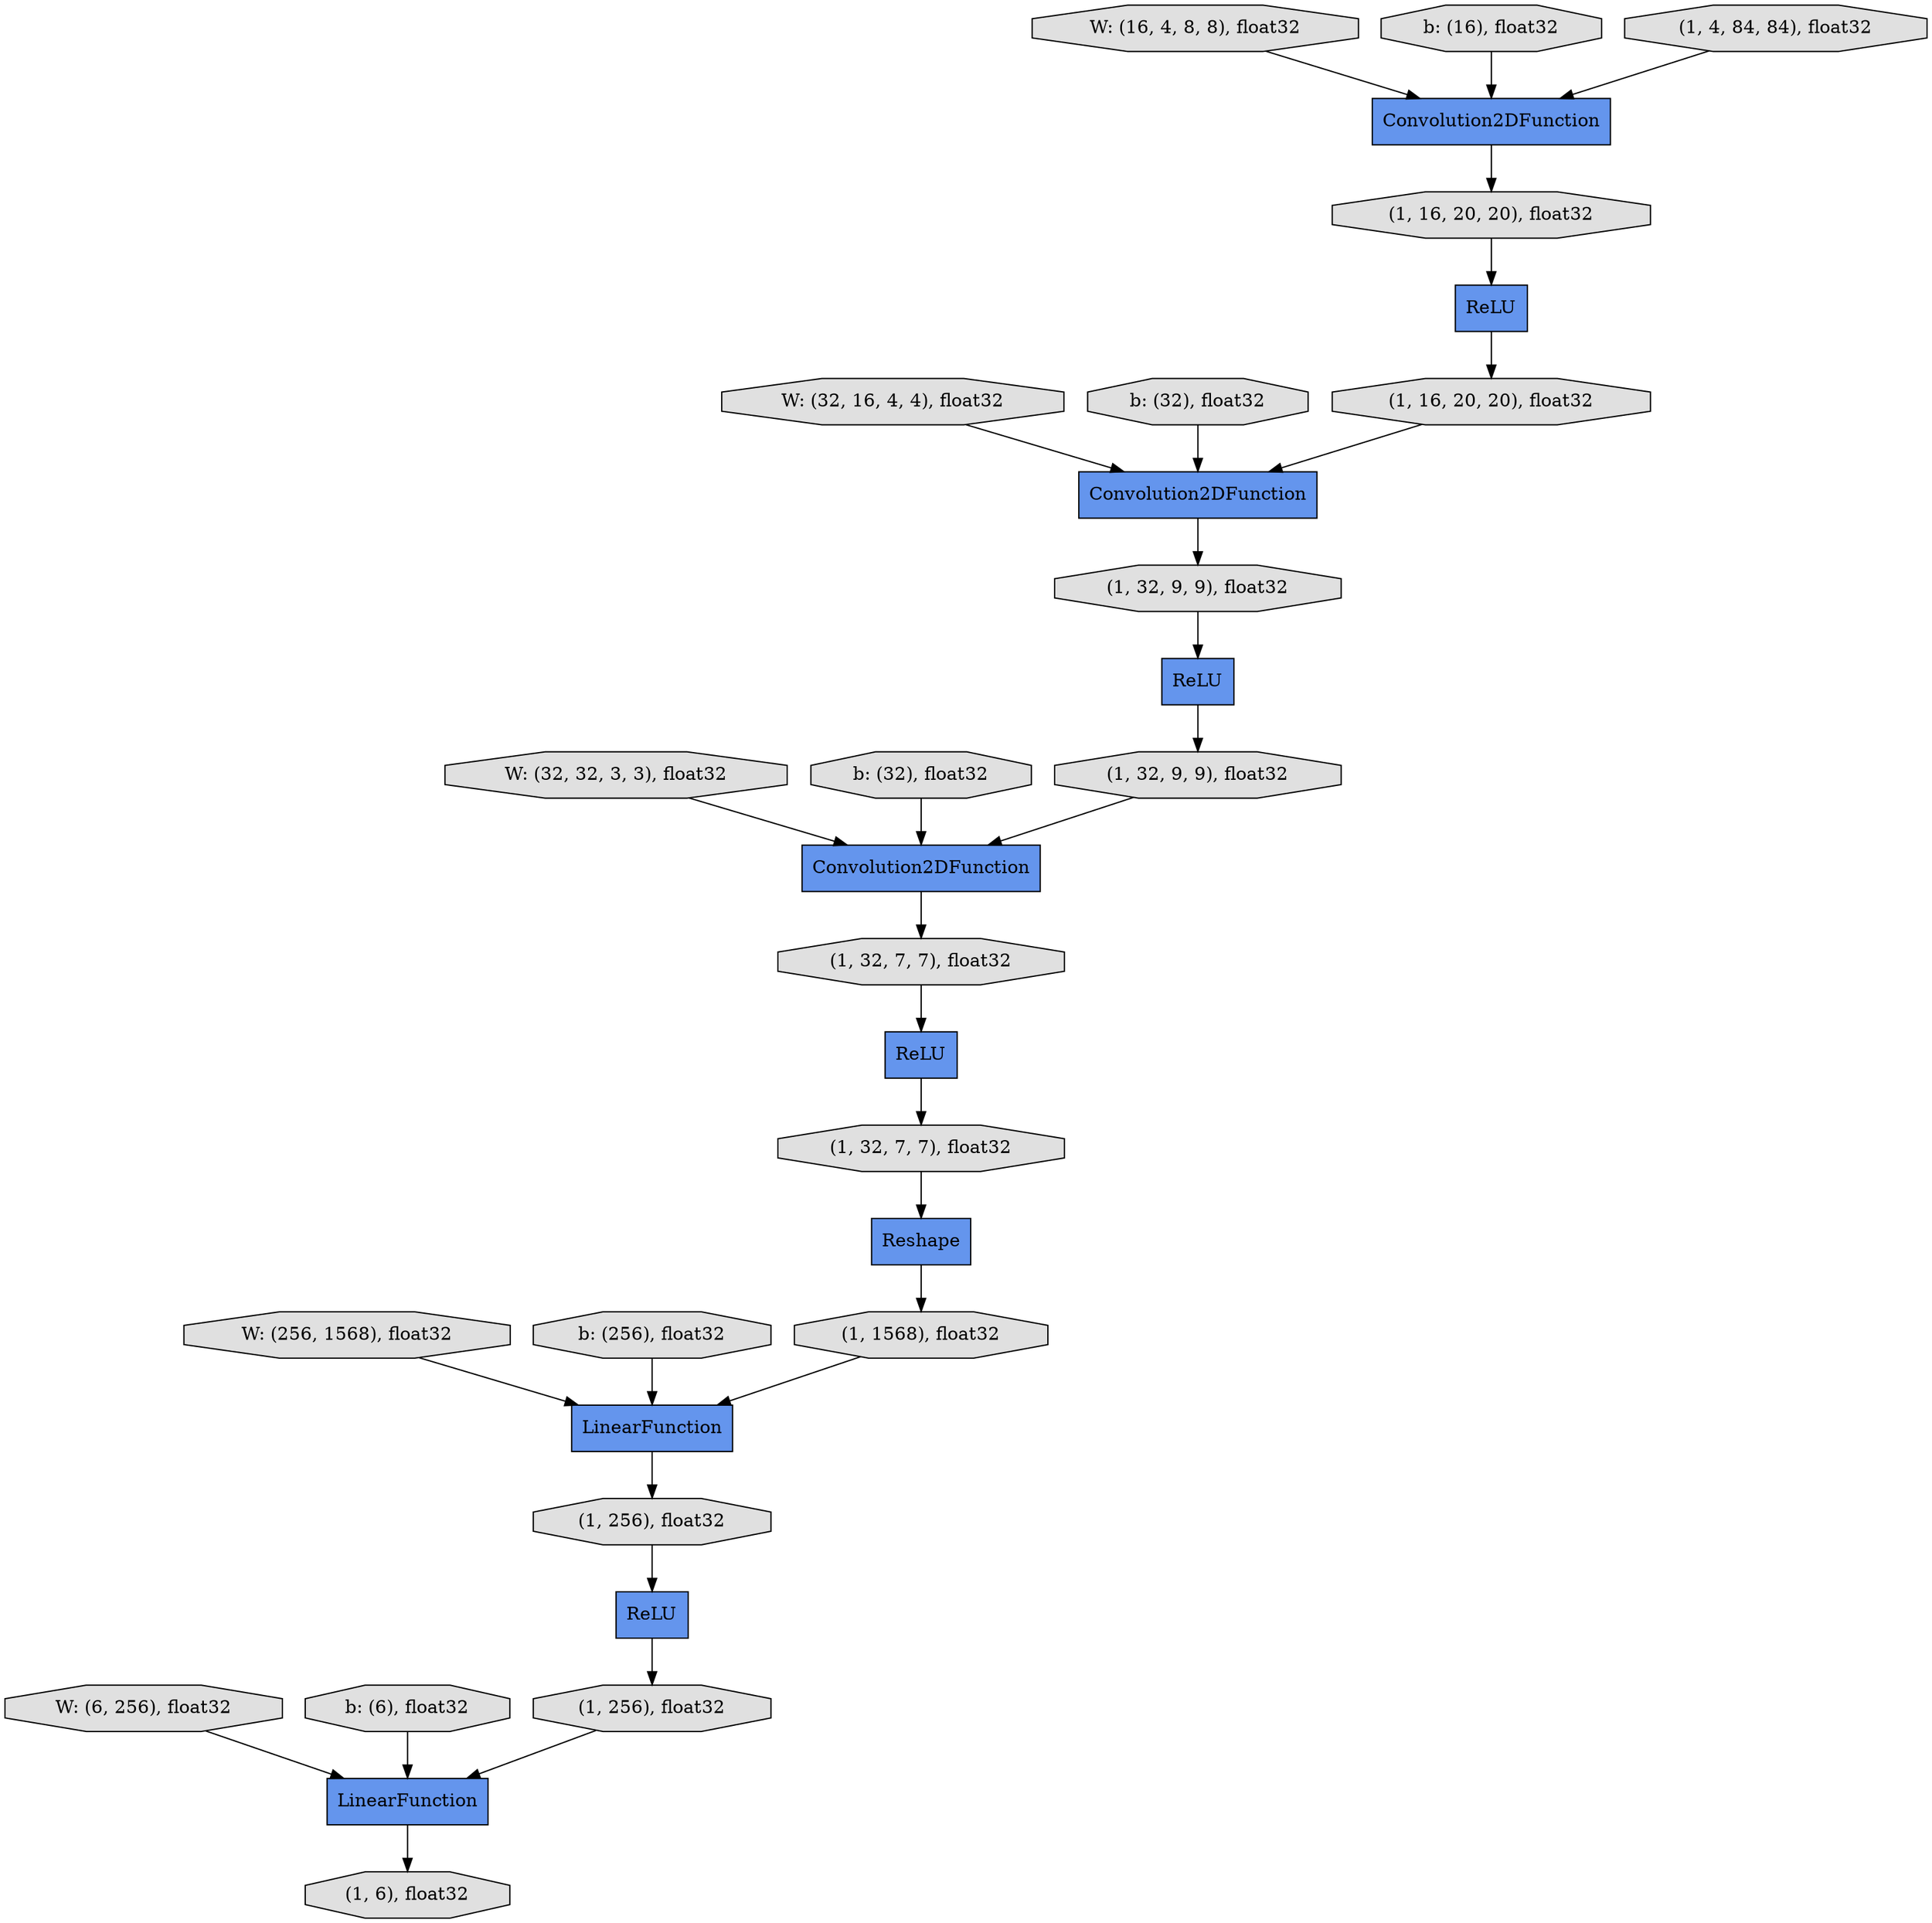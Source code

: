 digraph graphname{rankdir=TB;140559583848464 [label="Reshape",shape="record",fillcolor="#6495ED",style="filled"];140559583848592 [label="(1, 32, 7, 7), float32",shape="octagon",fillcolor="#E0E0E0",style="filled"];140559884900240 [label="W: (16, 4, 8, 8), float32",shape="octagon",fillcolor="#E0E0E0",style="filled"];140559884900496 [label="b: (16), float32",shape="octagon",fillcolor="#E0E0E0",style="filled"];140559583846608 [label="W: (6, 256), float32",shape="octagon",fillcolor="#E0E0E0",style="filled"];140559583848912 [label="LinearFunction",shape="record",fillcolor="#6495ED",style="filled"];140559884900816 [label="W: (32, 16, 4, 4), float32",shape="octagon",fillcolor="#E0E0E0",style="filled"];140559583846928 [label="b: (6), float32",shape="octagon",fillcolor="#E0E0E0",style="filled"];140559583848976 [label="(1, 1568), float32",shape="octagon",fillcolor="#E0E0E0",style="filled"];140559884839440 [label="b: (32), float32",shape="octagon",fillcolor="#E0E0E0",style="filled"];140559583847056 [label="Convolution2DFunction",shape="record",fillcolor="#6495ED",style="filled"];140559583849168 [label="(1, 256), float32",shape="octagon",fillcolor="#E0E0E0",style="filled"];140559583847184 [label="ReLU",shape="record",fillcolor="#6495ED",style="filled"];140559583849296 [label="(1, 256), float32",shape="octagon",fillcolor="#E0E0E0",style="filled"];140559583847248 [label="(1, 4, 84, 84), float32",shape="octagon",fillcolor="#E0E0E0",style="filled"];140559884901264 [label="W: (32, 32, 3, 3), float32",shape="octagon",fillcolor="#E0E0E0",style="filled"];140559583847312 [label="LinearFunction",shape="record",fillcolor="#6495ED",style="filled"];140559583847440 [label="(1, 16, 20, 20), float32",shape="octagon",fillcolor="#E0E0E0",style="filled"];140559583849616 [label="(1, 6), float32",shape="octagon",fillcolor="#E0E0E0",style="filled"];140559583847632 [label="ReLU",shape="record",fillcolor="#6495ED",style="filled"];140559884901584 [label="b: (32), float32",shape="octagon",fillcolor="#E0E0E0",style="filled"];140559583847696 [label="(1, 16, 20, 20), float32",shape="octagon",fillcolor="#E0E0E0",style="filled"];140559884901712 [label="Convolution2DFunction",shape="record",fillcolor="#6495ED",style="filled"];140559583847888 [label="(1, 32, 9, 9), float32",shape="octagon",fillcolor="#E0E0E0",style="filled"];140559884899792 [label="ReLU",shape="record",fillcolor="#6495ED",style="filled"];140559884901904 [label="W: (256, 1568), float32",shape="octagon",fillcolor="#E0E0E0",style="filled"];140559583847952 [label="Convolution2DFunction",shape="record",fillcolor="#6495ED",style="filled"];140559583848080 [label="(1, 32, 9, 9), float32",shape="octagon",fillcolor="#E0E0E0",style="filled"];140559884902224 [label="b: (256), float32",shape="octagon",fillcolor="#E0E0E0",style="filled"];140559583848336 [label="ReLU",shape="record",fillcolor="#6495ED",style="filled"];140559583848400 [label="(1, 32, 7, 7), float32",shape="octagon",fillcolor="#E0E0E0",style="filled"];140559884901584 -> 140559583847952;140559583848592 -> 140559583848464;140559583848080 -> 140559583847952;140559583847696 -> 140559583847056;140559884901264 -> 140559583847952;140559884839440 -> 140559583847056;140559583847312 -> 140559583849296;140559583847440 -> 140559884899792;140559583848464 -> 140559583848976;140559583849296 -> 140559583848336;140559884902224 -> 140559583847312;140559884901904 -> 140559583847312;140559884901712 -> 140559583847440;140559583846608 -> 140559583848912;140559583848400 -> 140559583847632;140559583847632 -> 140559583848592;140559583846928 -> 140559583848912;140559884899792 -> 140559583847696;140559583848912 -> 140559583849616;140559583849168 -> 140559583848912;140559583847952 -> 140559583848400;140559583847888 -> 140559583847184;140559583848976 -> 140559583847312;140559583847184 -> 140559583848080;140559583847248 -> 140559884901712;140559884900816 -> 140559583847056;140559884900496 -> 140559884901712;140559583848336 -> 140559583849168;140559583847056 -> 140559583847888;140559884900240 -> 140559884901712;}